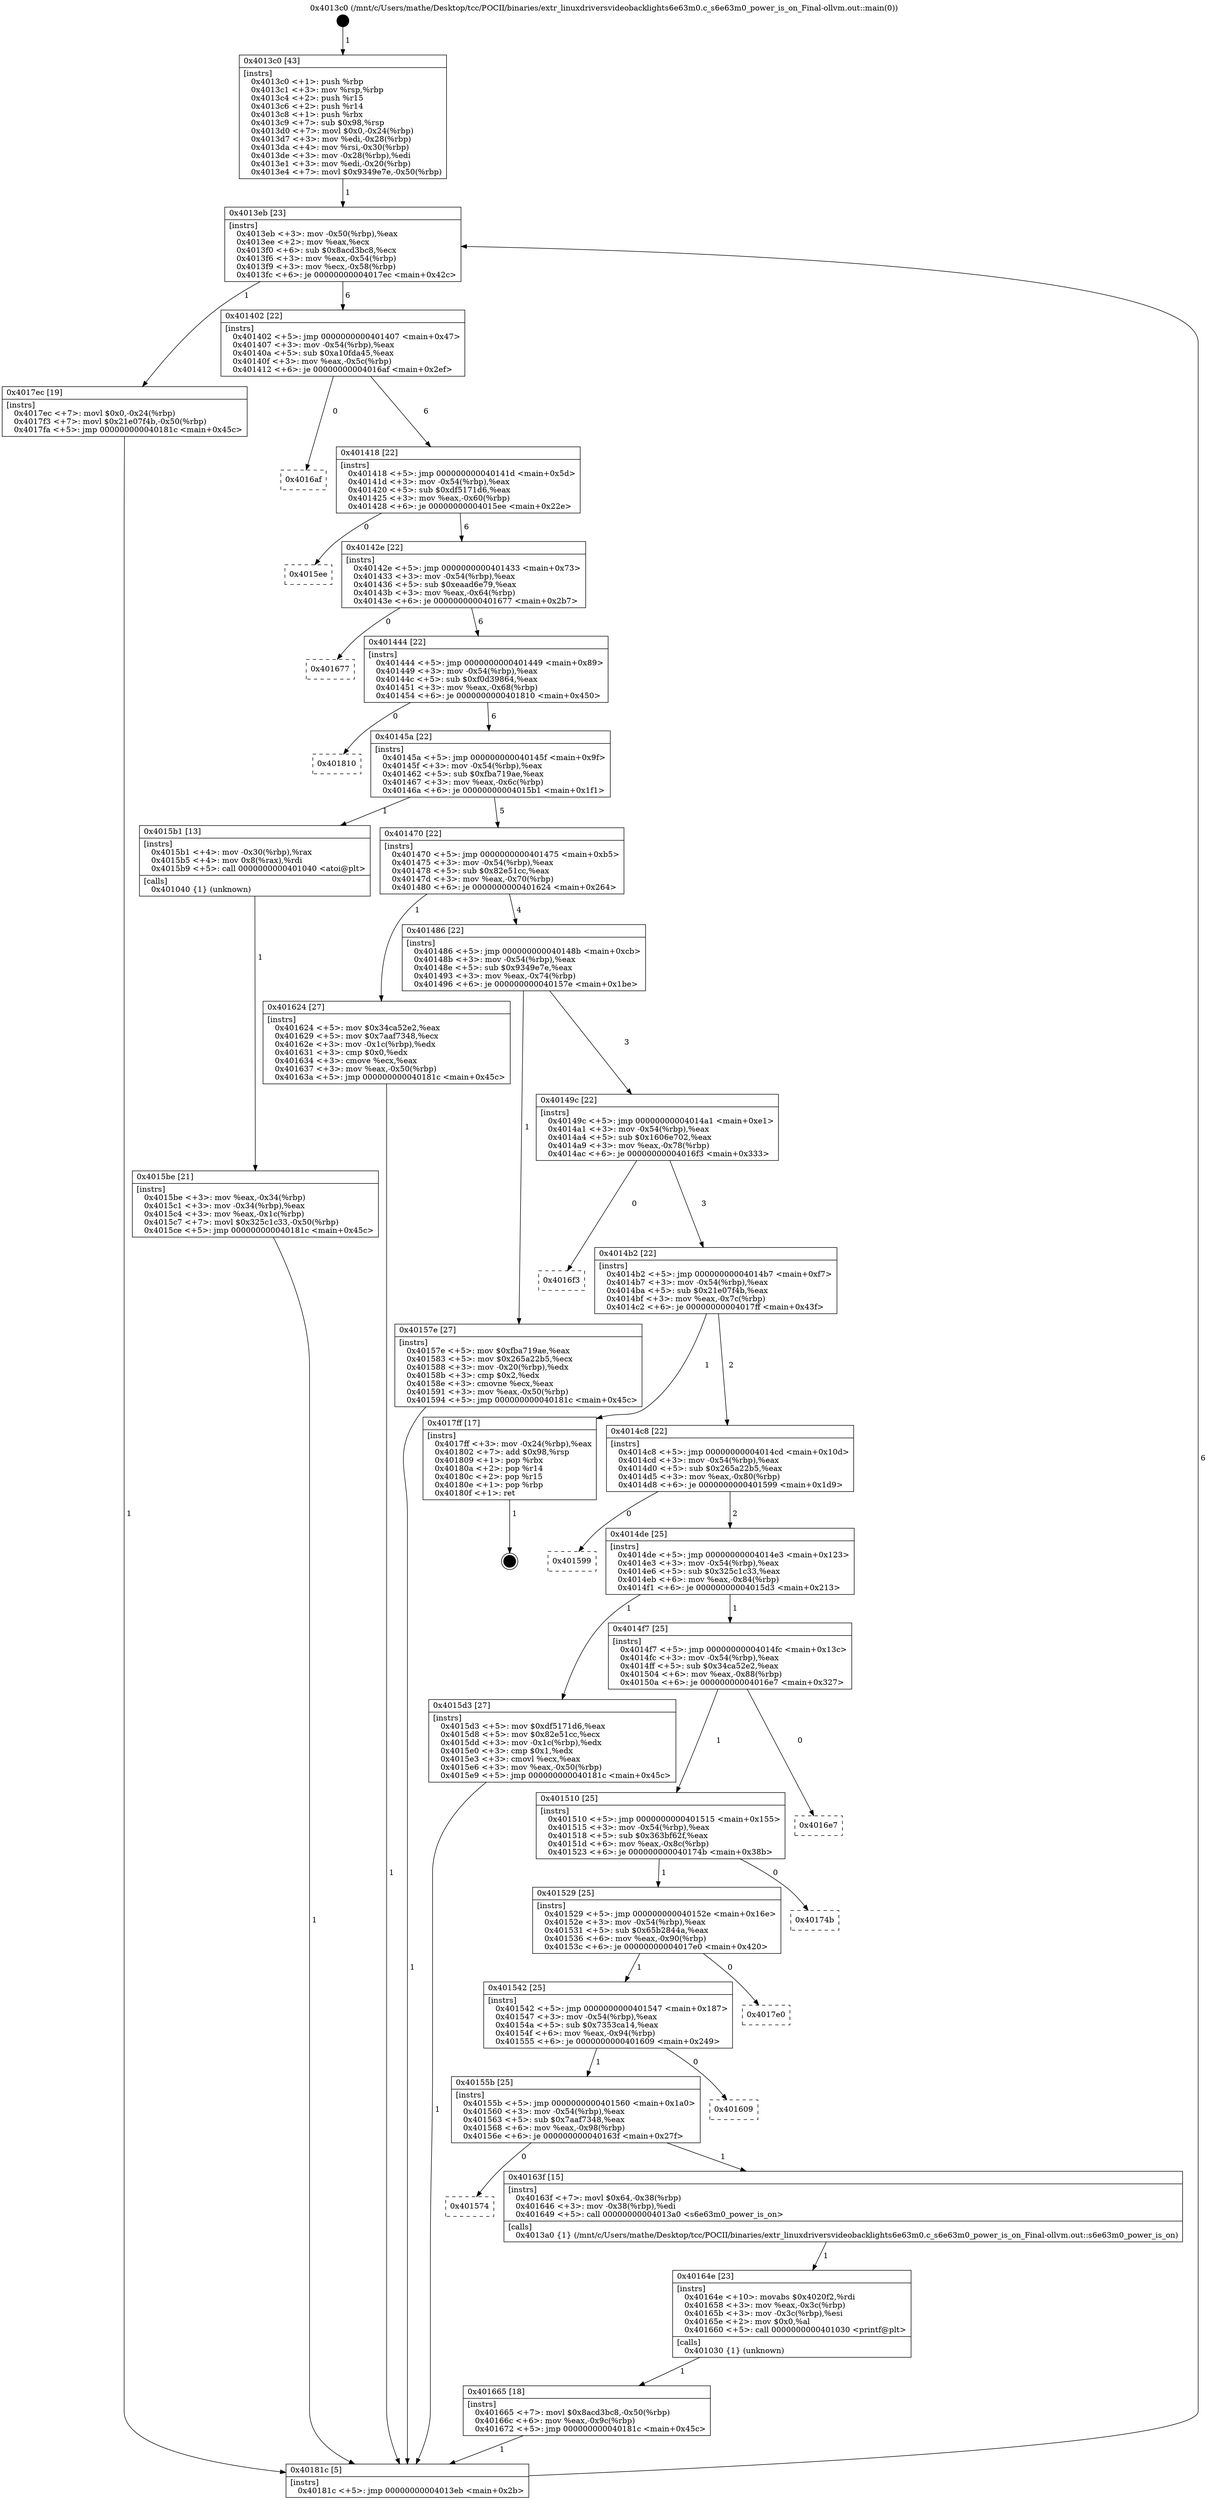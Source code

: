 digraph "0x4013c0" {
  label = "0x4013c0 (/mnt/c/Users/mathe/Desktop/tcc/POCII/binaries/extr_linuxdriversvideobacklights6e63m0.c_s6e63m0_power_is_on_Final-ollvm.out::main(0))"
  labelloc = "t"
  node[shape=record]

  Entry [label="",width=0.3,height=0.3,shape=circle,fillcolor=black,style=filled]
  "0x4013eb" [label="{
     0x4013eb [23]\l
     | [instrs]\l
     &nbsp;&nbsp;0x4013eb \<+3\>: mov -0x50(%rbp),%eax\l
     &nbsp;&nbsp;0x4013ee \<+2\>: mov %eax,%ecx\l
     &nbsp;&nbsp;0x4013f0 \<+6\>: sub $0x8acd3bc8,%ecx\l
     &nbsp;&nbsp;0x4013f6 \<+3\>: mov %eax,-0x54(%rbp)\l
     &nbsp;&nbsp;0x4013f9 \<+3\>: mov %ecx,-0x58(%rbp)\l
     &nbsp;&nbsp;0x4013fc \<+6\>: je 00000000004017ec \<main+0x42c\>\l
  }"]
  "0x4017ec" [label="{
     0x4017ec [19]\l
     | [instrs]\l
     &nbsp;&nbsp;0x4017ec \<+7\>: movl $0x0,-0x24(%rbp)\l
     &nbsp;&nbsp;0x4017f3 \<+7\>: movl $0x21e07f4b,-0x50(%rbp)\l
     &nbsp;&nbsp;0x4017fa \<+5\>: jmp 000000000040181c \<main+0x45c\>\l
  }"]
  "0x401402" [label="{
     0x401402 [22]\l
     | [instrs]\l
     &nbsp;&nbsp;0x401402 \<+5\>: jmp 0000000000401407 \<main+0x47\>\l
     &nbsp;&nbsp;0x401407 \<+3\>: mov -0x54(%rbp),%eax\l
     &nbsp;&nbsp;0x40140a \<+5\>: sub $0xa10fda45,%eax\l
     &nbsp;&nbsp;0x40140f \<+3\>: mov %eax,-0x5c(%rbp)\l
     &nbsp;&nbsp;0x401412 \<+6\>: je 00000000004016af \<main+0x2ef\>\l
  }"]
  Exit [label="",width=0.3,height=0.3,shape=circle,fillcolor=black,style=filled,peripheries=2]
  "0x4016af" [label="{
     0x4016af\l
  }", style=dashed]
  "0x401418" [label="{
     0x401418 [22]\l
     | [instrs]\l
     &nbsp;&nbsp;0x401418 \<+5\>: jmp 000000000040141d \<main+0x5d\>\l
     &nbsp;&nbsp;0x40141d \<+3\>: mov -0x54(%rbp),%eax\l
     &nbsp;&nbsp;0x401420 \<+5\>: sub $0xdf5171d6,%eax\l
     &nbsp;&nbsp;0x401425 \<+3\>: mov %eax,-0x60(%rbp)\l
     &nbsp;&nbsp;0x401428 \<+6\>: je 00000000004015ee \<main+0x22e\>\l
  }"]
  "0x401665" [label="{
     0x401665 [18]\l
     | [instrs]\l
     &nbsp;&nbsp;0x401665 \<+7\>: movl $0x8acd3bc8,-0x50(%rbp)\l
     &nbsp;&nbsp;0x40166c \<+6\>: mov %eax,-0x9c(%rbp)\l
     &nbsp;&nbsp;0x401672 \<+5\>: jmp 000000000040181c \<main+0x45c\>\l
  }"]
  "0x4015ee" [label="{
     0x4015ee\l
  }", style=dashed]
  "0x40142e" [label="{
     0x40142e [22]\l
     | [instrs]\l
     &nbsp;&nbsp;0x40142e \<+5\>: jmp 0000000000401433 \<main+0x73\>\l
     &nbsp;&nbsp;0x401433 \<+3\>: mov -0x54(%rbp),%eax\l
     &nbsp;&nbsp;0x401436 \<+5\>: sub $0xeaad6e79,%eax\l
     &nbsp;&nbsp;0x40143b \<+3\>: mov %eax,-0x64(%rbp)\l
     &nbsp;&nbsp;0x40143e \<+6\>: je 0000000000401677 \<main+0x2b7\>\l
  }"]
  "0x40164e" [label="{
     0x40164e [23]\l
     | [instrs]\l
     &nbsp;&nbsp;0x40164e \<+10\>: movabs $0x4020f2,%rdi\l
     &nbsp;&nbsp;0x401658 \<+3\>: mov %eax,-0x3c(%rbp)\l
     &nbsp;&nbsp;0x40165b \<+3\>: mov -0x3c(%rbp),%esi\l
     &nbsp;&nbsp;0x40165e \<+2\>: mov $0x0,%al\l
     &nbsp;&nbsp;0x401660 \<+5\>: call 0000000000401030 \<printf@plt\>\l
     | [calls]\l
     &nbsp;&nbsp;0x401030 \{1\} (unknown)\l
  }"]
  "0x401677" [label="{
     0x401677\l
  }", style=dashed]
  "0x401444" [label="{
     0x401444 [22]\l
     | [instrs]\l
     &nbsp;&nbsp;0x401444 \<+5\>: jmp 0000000000401449 \<main+0x89\>\l
     &nbsp;&nbsp;0x401449 \<+3\>: mov -0x54(%rbp),%eax\l
     &nbsp;&nbsp;0x40144c \<+5\>: sub $0xf0d39864,%eax\l
     &nbsp;&nbsp;0x401451 \<+3\>: mov %eax,-0x68(%rbp)\l
     &nbsp;&nbsp;0x401454 \<+6\>: je 0000000000401810 \<main+0x450\>\l
  }"]
  "0x401574" [label="{
     0x401574\l
  }", style=dashed]
  "0x401810" [label="{
     0x401810\l
  }", style=dashed]
  "0x40145a" [label="{
     0x40145a [22]\l
     | [instrs]\l
     &nbsp;&nbsp;0x40145a \<+5\>: jmp 000000000040145f \<main+0x9f\>\l
     &nbsp;&nbsp;0x40145f \<+3\>: mov -0x54(%rbp),%eax\l
     &nbsp;&nbsp;0x401462 \<+5\>: sub $0xfba719ae,%eax\l
     &nbsp;&nbsp;0x401467 \<+3\>: mov %eax,-0x6c(%rbp)\l
     &nbsp;&nbsp;0x40146a \<+6\>: je 00000000004015b1 \<main+0x1f1\>\l
  }"]
  "0x40163f" [label="{
     0x40163f [15]\l
     | [instrs]\l
     &nbsp;&nbsp;0x40163f \<+7\>: movl $0x64,-0x38(%rbp)\l
     &nbsp;&nbsp;0x401646 \<+3\>: mov -0x38(%rbp),%edi\l
     &nbsp;&nbsp;0x401649 \<+5\>: call 00000000004013a0 \<s6e63m0_power_is_on\>\l
     | [calls]\l
     &nbsp;&nbsp;0x4013a0 \{1\} (/mnt/c/Users/mathe/Desktop/tcc/POCII/binaries/extr_linuxdriversvideobacklights6e63m0.c_s6e63m0_power_is_on_Final-ollvm.out::s6e63m0_power_is_on)\l
  }"]
  "0x4015b1" [label="{
     0x4015b1 [13]\l
     | [instrs]\l
     &nbsp;&nbsp;0x4015b1 \<+4\>: mov -0x30(%rbp),%rax\l
     &nbsp;&nbsp;0x4015b5 \<+4\>: mov 0x8(%rax),%rdi\l
     &nbsp;&nbsp;0x4015b9 \<+5\>: call 0000000000401040 \<atoi@plt\>\l
     | [calls]\l
     &nbsp;&nbsp;0x401040 \{1\} (unknown)\l
  }"]
  "0x401470" [label="{
     0x401470 [22]\l
     | [instrs]\l
     &nbsp;&nbsp;0x401470 \<+5\>: jmp 0000000000401475 \<main+0xb5\>\l
     &nbsp;&nbsp;0x401475 \<+3\>: mov -0x54(%rbp),%eax\l
     &nbsp;&nbsp;0x401478 \<+5\>: sub $0x82e51cc,%eax\l
     &nbsp;&nbsp;0x40147d \<+3\>: mov %eax,-0x70(%rbp)\l
     &nbsp;&nbsp;0x401480 \<+6\>: je 0000000000401624 \<main+0x264\>\l
  }"]
  "0x40155b" [label="{
     0x40155b [25]\l
     | [instrs]\l
     &nbsp;&nbsp;0x40155b \<+5\>: jmp 0000000000401560 \<main+0x1a0\>\l
     &nbsp;&nbsp;0x401560 \<+3\>: mov -0x54(%rbp),%eax\l
     &nbsp;&nbsp;0x401563 \<+5\>: sub $0x7aaf7348,%eax\l
     &nbsp;&nbsp;0x401568 \<+6\>: mov %eax,-0x98(%rbp)\l
     &nbsp;&nbsp;0x40156e \<+6\>: je 000000000040163f \<main+0x27f\>\l
  }"]
  "0x401624" [label="{
     0x401624 [27]\l
     | [instrs]\l
     &nbsp;&nbsp;0x401624 \<+5\>: mov $0x34ca52e2,%eax\l
     &nbsp;&nbsp;0x401629 \<+5\>: mov $0x7aaf7348,%ecx\l
     &nbsp;&nbsp;0x40162e \<+3\>: mov -0x1c(%rbp),%edx\l
     &nbsp;&nbsp;0x401631 \<+3\>: cmp $0x0,%edx\l
     &nbsp;&nbsp;0x401634 \<+3\>: cmove %ecx,%eax\l
     &nbsp;&nbsp;0x401637 \<+3\>: mov %eax,-0x50(%rbp)\l
     &nbsp;&nbsp;0x40163a \<+5\>: jmp 000000000040181c \<main+0x45c\>\l
  }"]
  "0x401486" [label="{
     0x401486 [22]\l
     | [instrs]\l
     &nbsp;&nbsp;0x401486 \<+5\>: jmp 000000000040148b \<main+0xcb\>\l
     &nbsp;&nbsp;0x40148b \<+3\>: mov -0x54(%rbp),%eax\l
     &nbsp;&nbsp;0x40148e \<+5\>: sub $0x9349e7e,%eax\l
     &nbsp;&nbsp;0x401493 \<+3\>: mov %eax,-0x74(%rbp)\l
     &nbsp;&nbsp;0x401496 \<+6\>: je 000000000040157e \<main+0x1be\>\l
  }"]
  "0x401609" [label="{
     0x401609\l
  }", style=dashed]
  "0x40157e" [label="{
     0x40157e [27]\l
     | [instrs]\l
     &nbsp;&nbsp;0x40157e \<+5\>: mov $0xfba719ae,%eax\l
     &nbsp;&nbsp;0x401583 \<+5\>: mov $0x265a22b5,%ecx\l
     &nbsp;&nbsp;0x401588 \<+3\>: mov -0x20(%rbp),%edx\l
     &nbsp;&nbsp;0x40158b \<+3\>: cmp $0x2,%edx\l
     &nbsp;&nbsp;0x40158e \<+3\>: cmovne %ecx,%eax\l
     &nbsp;&nbsp;0x401591 \<+3\>: mov %eax,-0x50(%rbp)\l
     &nbsp;&nbsp;0x401594 \<+5\>: jmp 000000000040181c \<main+0x45c\>\l
  }"]
  "0x40149c" [label="{
     0x40149c [22]\l
     | [instrs]\l
     &nbsp;&nbsp;0x40149c \<+5\>: jmp 00000000004014a1 \<main+0xe1\>\l
     &nbsp;&nbsp;0x4014a1 \<+3\>: mov -0x54(%rbp),%eax\l
     &nbsp;&nbsp;0x4014a4 \<+5\>: sub $0x1606e702,%eax\l
     &nbsp;&nbsp;0x4014a9 \<+3\>: mov %eax,-0x78(%rbp)\l
     &nbsp;&nbsp;0x4014ac \<+6\>: je 00000000004016f3 \<main+0x333\>\l
  }"]
  "0x40181c" [label="{
     0x40181c [5]\l
     | [instrs]\l
     &nbsp;&nbsp;0x40181c \<+5\>: jmp 00000000004013eb \<main+0x2b\>\l
  }"]
  "0x4013c0" [label="{
     0x4013c0 [43]\l
     | [instrs]\l
     &nbsp;&nbsp;0x4013c0 \<+1\>: push %rbp\l
     &nbsp;&nbsp;0x4013c1 \<+3\>: mov %rsp,%rbp\l
     &nbsp;&nbsp;0x4013c4 \<+2\>: push %r15\l
     &nbsp;&nbsp;0x4013c6 \<+2\>: push %r14\l
     &nbsp;&nbsp;0x4013c8 \<+1\>: push %rbx\l
     &nbsp;&nbsp;0x4013c9 \<+7\>: sub $0x98,%rsp\l
     &nbsp;&nbsp;0x4013d0 \<+7\>: movl $0x0,-0x24(%rbp)\l
     &nbsp;&nbsp;0x4013d7 \<+3\>: mov %edi,-0x28(%rbp)\l
     &nbsp;&nbsp;0x4013da \<+4\>: mov %rsi,-0x30(%rbp)\l
     &nbsp;&nbsp;0x4013de \<+3\>: mov -0x28(%rbp),%edi\l
     &nbsp;&nbsp;0x4013e1 \<+3\>: mov %edi,-0x20(%rbp)\l
     &nbsp;&nbsp;0x4013e4 \<+7\>: movl $0x9349e7e,-0x50(%rbp)\l
  }"]
  "0x4015be" [label="{
     0x4015be [21]\l
     | [instrs]\l
     &nbsp;&nbsp;0x4015be \<+3\>: mov %eax,-0x34(%rbp)\l
     &nbsp;&nbsp;0x4015c1 \<+3\>: mov -0x34(%rbp),%eax\l
     &nbsp;&nbsp;0x4015c4 \<+3\>: mov %eax,-0x1c(%rbp)\l
     &nbsp;&nbsp;0x4015c7 \<+7\>: movl $0x325c1c33,-0x50(%rbp)\l
     &nbsp;&nbsp;0x4015ce \<+5\>: jmp 000000000040181c \<main+0x45c\>\l
  }"]
  "0x401542" [label="{
     0x401542 [25]\l
     | [instrs]\l
     &nbsp;&nbsp;0x401542 \<+5\>: jmp 0000000000401547 \<main+0x187\>\l
     &nbsp;&nbsp;0x401547 \<+3\>: mov -0x54(%rbp),%eax\l
     &nbsp;&nbsp;0x40154a \<+5\>: sub $0x7353ca14,%eax\l
     &nbsp;&nbsp;0x40154f \<+6\>: mov %eax,-0x94(%rbp)\l
     &nbsp;&nbsp;0x401555 \<+6\>: je 0000000000401609 \<main+0x249\>\l
  }"]
  "0x4016f3" [label="{
     0x4016f3\l
  }", style=dashed]
  "0x4014b2" [label="{
     0x4014b2 [22]\l
     | [instrs]\l
     &nbsp;&nbsp;0x4014b2 \<+5\>: jmp 00000000004014b7 \<main+0xf7\>\l
     &nbsp;&nbsp;0x4014b7 \<+3\>: mov -0x54(%rbp),%eax\l
     &nbsp;&nbsp;0x4014ba \<+5\>: sub $0x21e07f4b,%eax\l
     &nbsp;&nbsp;0x4014bf \<+3\>: mov %eax,-0x7c(%rbp)\l
     &nbsp;&nbsp;0x4014c2 \<+6\>: je 00000000004017ff \<main+0x43f\>\l
  }"]
  "0x4017e0" [label="{
     0x4017e0\l
  }", style=dashed]
  "0x4017ff" [label="{
     0x4017ff [17]\l
     | [instrs]\l
     &nbsp;&nbsp;0x4017ff \<+3\>: mov -0x24(%rbp),%eax\l
     &nbsp;&nbsp;0x401802 \<+7\>: add $0x98,%rsp\l
     &nbsp;&nbsp;0x401809 \<+1\>: pop %rbx\l
     &nbsp;&nbsp;0x40180a \<+2\>: pop %r14\l
     &nbsp;&nbsp;0x40180c \<+2\>: pop %r15\l
     &nbsp;&nbsp;0x40180e \<+1\>: pop %rbp\l
     &nbsp;&nbsp;0x40180f \<+1\>: ret\l
  }"]
  "0x4014c8" [label="{
     0x4014c8 [22]\l
     | [instrs]\l
     &nbsp;&nbsp;0x4014c8 \<+5\>: jmp 00000000004014cd \<main+0x10d\>\l
     &nbsp;&nbsp;0x4014cd \<+3\>: mov -0x54(%rbp),%eax\l
     &nbsp;&nbsp;0x4014d0 \<+5\>: sub $0x265a22b5,%eax\l
     &nbsp;&nbsp;0x4014d5 \<+3\>: mov %eax,-0x80(%rbp)\l
     &nbsp;&nbsp;0x4014d8 \<+6\>: je 0000000000401599 \<main+0x1d9\>\l
  }"]
  "0x401529" [label="{
     0x401529 [25]\l
     | [instrs]\l
     &nbsp;&nbsp;0x401529 \<+5\>: jmp 000000000040152e \<main+0x16e\>\l
     &nbsp;&nbsp;0x40152e \<+3\>: mov -0x54(%rbp),%eax\l
     &nbsp;&nbsp;0x401531 \<+5\>: sub $0x65b2844a,%eax\l
     &nbsp;&nbsp;0x401536 \<+6\>: mov %eax,-0x90(%rbp)\l
     &nbsp;&nbsp;0x40153c \<+6\>: je 00000000004017e0 \<main+0x420\>\l
  }"]
  "0x401599" [label="{
     0x401599\l
  }", style=dashed]
  "0x4014de" [label="{
     0x4014de [25]\l
     | [instrs]\l
     &nbsp;&nbsp;0x4014de \<+5\>: jmp 00000000004014e3 \<main+0x123\>\l
     &nbsp;&nbsp;0x4014e3 \<+3\>: mov -0x54(%rbp),%eax\l
     &nbsp;&nbsp;0x4014e6 \<+5\>: sub $0x325c1c33,%eax\l
     &nbsp;&nbsp;0x4014eb \<+6\>: mov %eax,-0x84(%rbp)\l
     &nbsp;&nbsp;0x4014f1 \<+6\>: je 00000000004015d3 \<main+0x213\>\l
  }"]
  "0x40174b" [label="{
     0x40174b\l
  }", style=dashed]
  "0x4015d3" [label="{
     0x4015d3 [27]\l
     | [instrs]\l
     &nbsp;&nbsp;0x4015d3 \<+5\>: mov $0xdf5171d6,%eax\l
     &nbsp;&nbsp;0x4015d8 \<+5\>: mov $0x82e51cc,%ecx\l
     &nbsp;&nbsp;0x4015dd \<+3\>: mov -0x1c(%rbp),%edx\l
     &nbsp;&nbsp;0x4015e0 \<+3\>: cmp $0x1,%edx\l
     &nbsp;&nbsp;0x4015e3 \<+3\>: cmovl %ecx,%eax\l
     &nbsp;&nbsp;0x4015e6 \<+3\>: mov %eax,-0x50(%rbp)\l
     &nbsp;&nbsp;0x4015e9 \<+5\>: jmp 000000000040181c \<main+0x45c\>\l
  }"]
  "0x4014f7" [label="{
     0x4014f7 [25]\l
     | [instrs]\l
     &nbsp;&nbsp;0x4014f7 \<+5\>: jmp 00000000004014fc \<main+0x13c\>\l
     &nbsp;&nbsp;0x4014fc \<+3\>: mov -0x54(%rbp),%eax\l
     &nbsp;&nbsp;0x4014ff \<+5\>: sub $0x34ca52e2,%eax\l
     &nbsp;&nbsp;0x401504 \<+6\>: mov %eax,-0x88(%rbp)\l
     &nbsp;&nbsp;0x40150a \<+6\>: je 00000000004016e7 \<main+0x327\>\l
  }"]
  "0x401510" [label="{
     0x401510 [25]\l
     | [instrs]\l
     &nbsp;&nbsp;0x401510 \<+5\>: jmp 0000000000401515 \<main+0x155\>\l
     &nbsp;&nbsp;0x401515 \<+3\>: mov -0x54(%rbp),%eax\l
     &nbsp;&nbsp;0x401518 \<+5\>: sub $0x363bf62f,%eax\l
     &nbsp;&nbsp;0x40151d \<+6\>: mov %eax,-0x8c(%rbp)\l
     &nbsp;&nbsp;0x401523 \<+6\>: je 000000000040174b \<main+0x38b\>\l
  }"]
  "0x4016e7" [label="{
     0x4016e7\l
  }", style=dashed]
  Entry -> "0x4013c0" [label=" 1"]
  "0x4013eb" -> "0x4017ec" [label=" 1"]
  "0x4013eb" -> "0x401402" [label=" 6"]
  "0x4017ff" -> Exit [label=" 1"]
  "0x401402" -> "0x4016af" [label=" 0"]
  "0x401402" -> "0x401418" [label=" 6"]
  "0x4017ec" -> "0x40181c" [label=" 1"]
  "0x401418" -> "0x4015ee" [label=" 0"]
  "0x401418" -> "0x40142e" [label=" 6"]
  "0x401665" -> "0x40181c" [label=" 1"]
  "0x40142e" -> "0x401677" [label=" 0"]
  "0x40142e" -> "0x401444" [label=" 6"]
  "0x40164e" -> "0x401665" [label=" 1"]
  "0x401444" -> "0x401810" [label=" 0"]
  "0x401444" -> "0x40145a" [label=" 6"]
  "0x40163f" -> "0x40164e" [label=" 1"]
  "0x40145a" -> "0x4015b1" [label=" 1"]
  "0x40145a" -> "0x401470" [label=" 5"]
  "0x40155b" -> "0x401574" [label=" 0"]
  "0x401470" -> "0x401624" [label=" 1"]
  "0x401470" -> "0x401486" [label=" 4"]
  "0x40155b" -> "0x40163f" [label=" 1"]
  "0x401486" -> "0x40157e" [label=" 1"]
  "0x401486" -> "0x40149c" [label=" 3"]
  "0x40157e" -> "0x40181c" [label=" 1"]
  "0x4013c0" -> "0x4013eb" [label=" 1"]
  "0x40181c" -> "0x4013eb" [label=" 6"]
  "0x4015b1" -> "0x4015be" [label=" 1"]
  "0x4015be" -> "0x40181c" [label=" 1"]
  "0x401542" -> "0x40155b" [label=" 1"]
  "0x40149c" -> "0x4016f3" [label=" 0"]
  "0x40149c" -> "0x4014b2" [label=" 3"]
  "0x401542" -> "0x401609" [label=" 0"]
  "0x4014b2" -> "0x4017ff" [label=" 1"]
  "0x4014b2" -> "0x4014c8" [label=" 2"]
  "0x401529" -> "0x401542" [label=" 1"]
  "0x4014c8" -> "0x401599" [label=" 0"]
  "0x4014c8" -> "0x4014de" [label=" 2"]
  "0x401529" -> "0x4017e0" [label=" 0"]
  "0x4014de" -> "0x4015d3" [label=" 1"]
  "0x4014de" -> "0x4014f7" [label=" 1"]
  "0x4015d3" -> "0x40181c" [label=" 1"]
  "0x401624" -> "0x40181c" [label=" 1"]
  "0x401510" -> "0x401529" [label=" 1"]
  "0x4014f7" -> "0x4016e7" [label=" 0"]
  "0x4014f7" -> "0x401510" [label=" 1"]
  "0x401510" -> "0x40174b" [label=" 0"]
}
